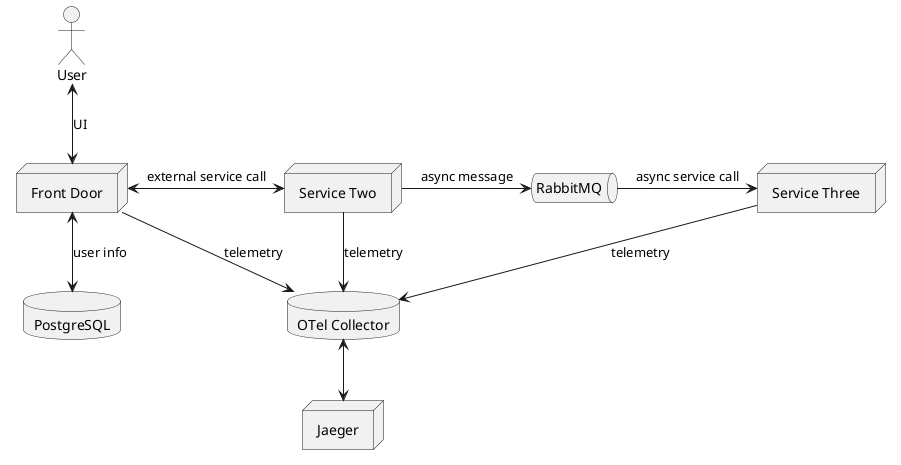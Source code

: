 @startuml

actor user as "User"
node svc1 as "Front Door"
node svc2 as "Service Two"
node svc3 as "Service Three"
database pgsql as "PostgreSQL"
queue q as "RabbitMQ"
database otel as "OTel Collector"
node jaeger as "Jaeger"

user <--> svc1 : UI
svc1 <--> pgsql : user info
svc1 <-right-> svc2 : external service call
svc2 -right-> q : async message
q -right-> svc3 : async service call

svc1 --> otel : telemetry
svc2 --> otel : telemetry
svc3 --> otel : telemetry
otel <--> jaeger

@enduml
